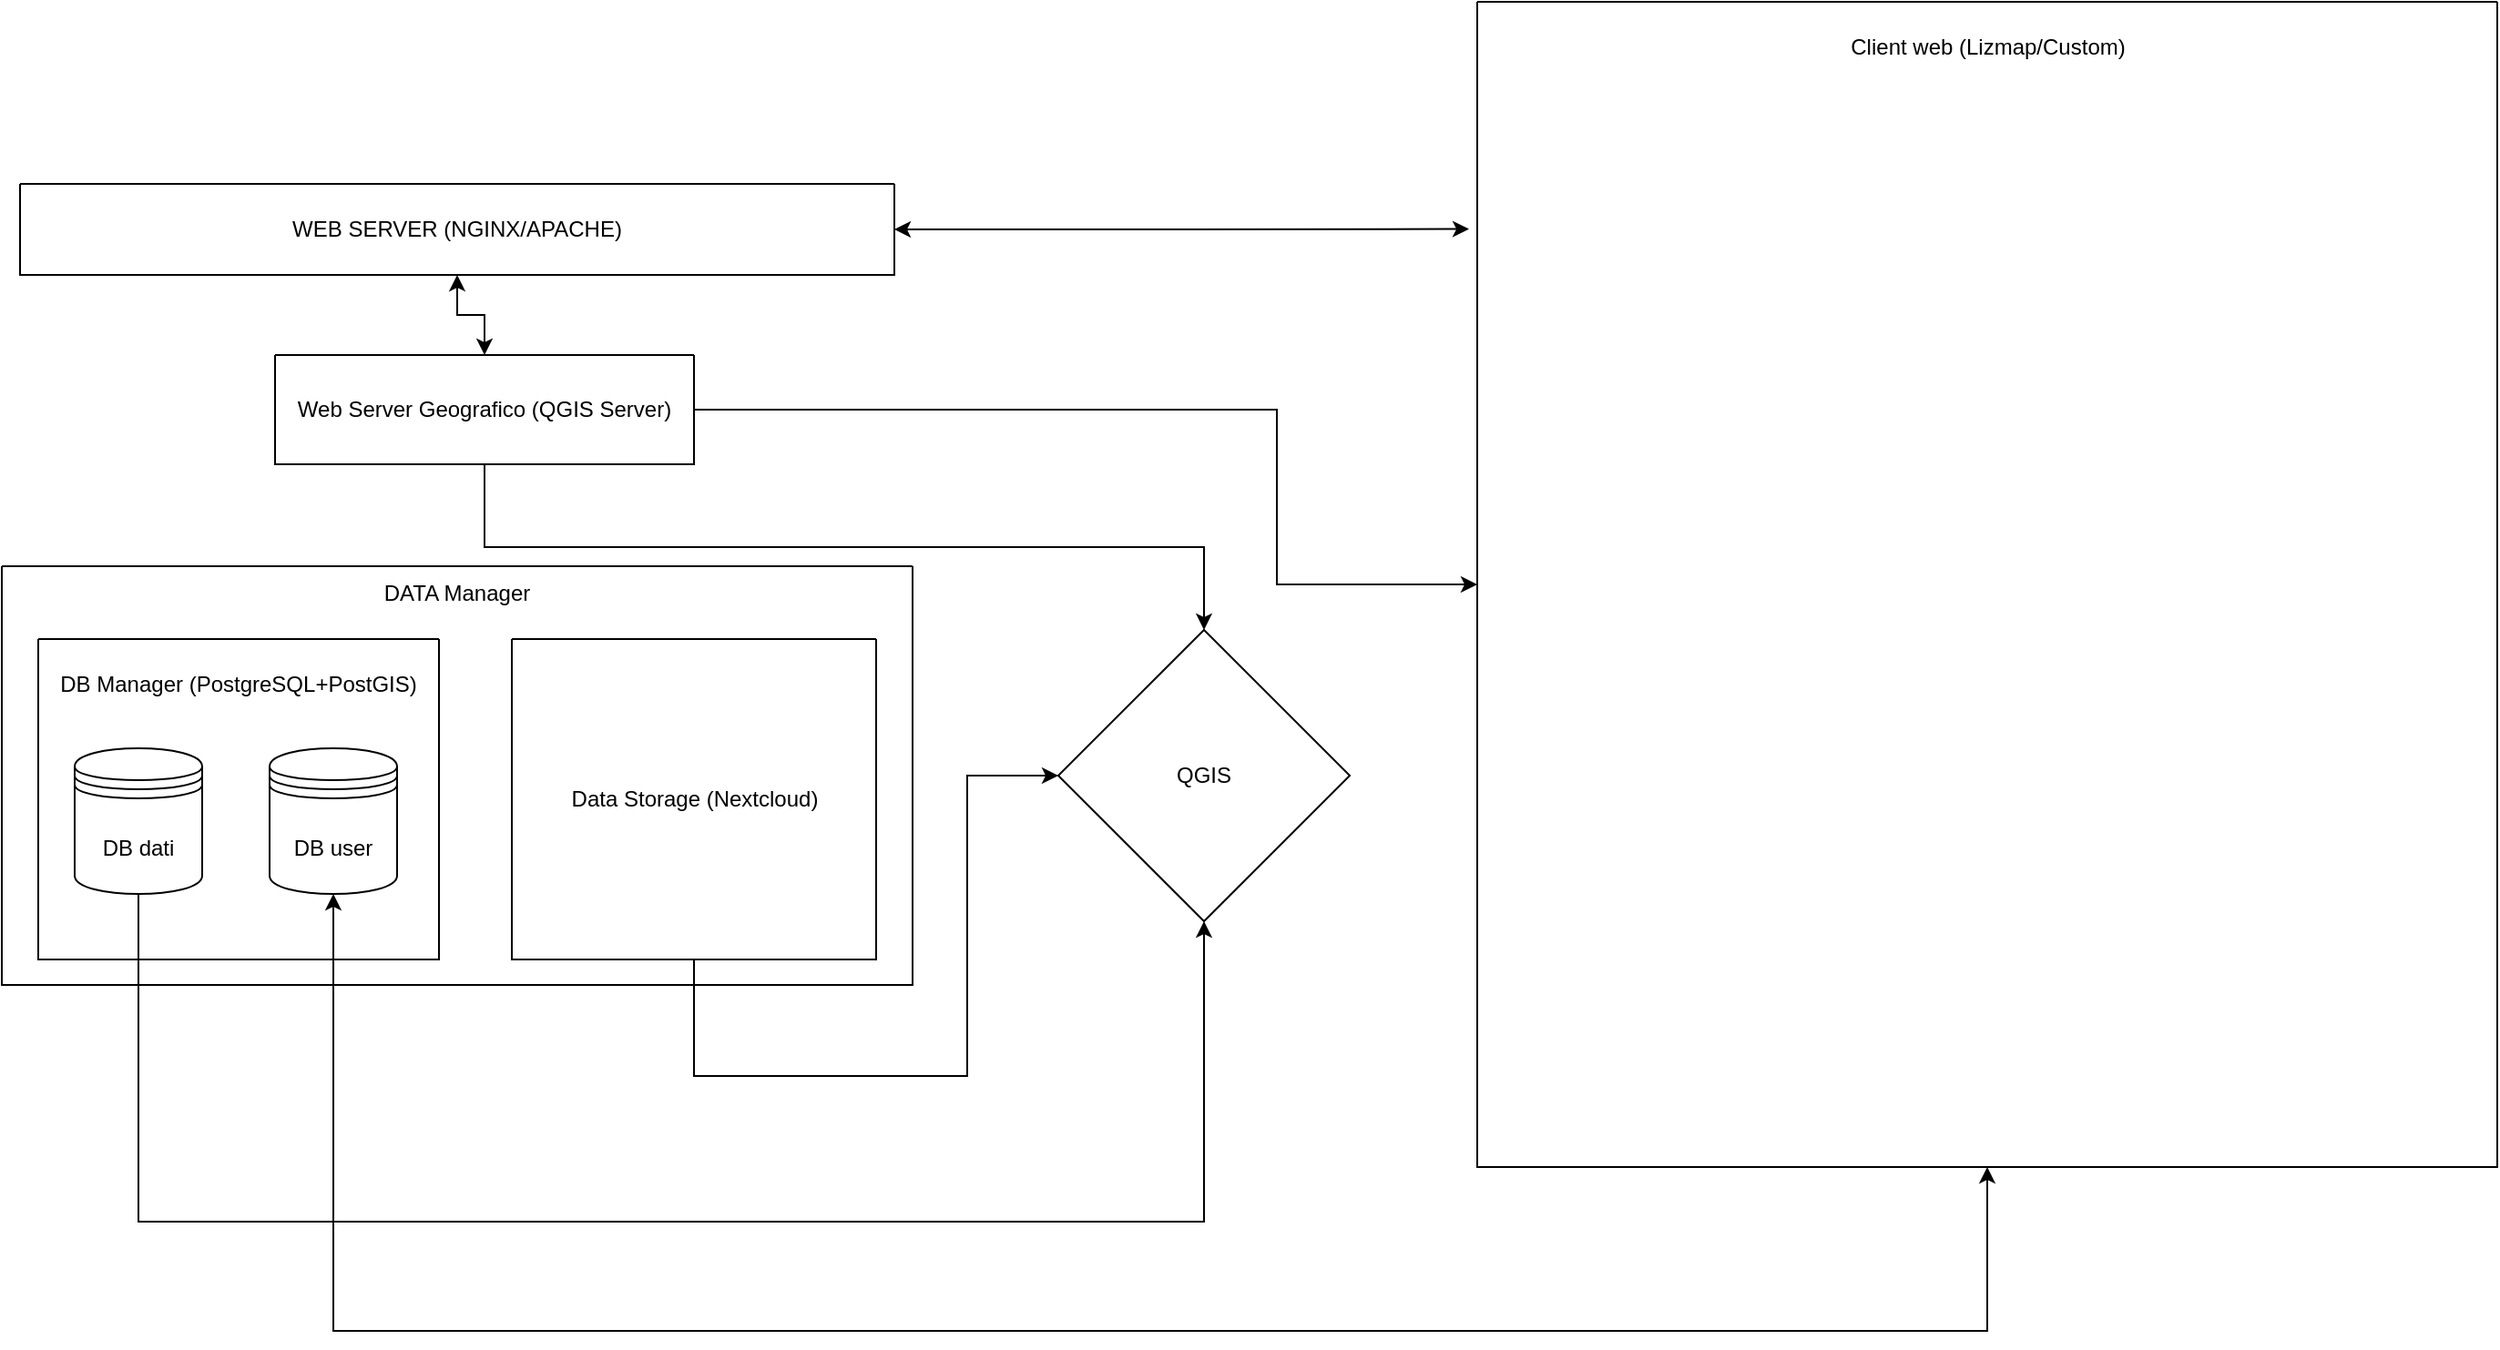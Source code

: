 <mxfile version="24.0.2" type="github">
  <diagram name="Pagina-1" id="CSM-GVQvYuZcYAw68Tlw">
    <mxGraphModel dx="1793" dy="933" grid="1" gridSize="10" guides="1" tooltips="1" connect="1" arrows="1" fold="1" page="1" pageScale="1" pageWidth="827" pageHeight="1569" math="0" shadow="0">
      <root>
        <mxCell id="0" />
        <mxCell id="1" parent="0" />
        <mxCell id="Nl0qf8vSL4iAj1lwMg25-31" style="edgeStyle=orthogonalEdgeStyle;rounded=0;orthogonalLoop=1;jettySize=auto;html=1;exitX=0.5;exitY=1;exitDx=0;exitDy=0;entryX=0.5;entryY=0;entryDx=0;entryDy=0;startArrow=classic;startFill=1;" edge="1" parent="1" source="Nl0qf8vSL4iAj1lwMg25-1" target="Nl0qf8vSL4iAj1lwMg25-10">
          <mxGeometry relative="1" as="geometry" />
        </mxCell>
        <mxCell id="Nl0qf8vSL4iAj1lwMg25-1" value="" style="swimlane;startSize=0;" vertex="1" parent="1">
          <mxGeometry x="80" y="140" width="480" height="50" as="geometry">
            <mxRectangle x="40" y="40" width="50" height="40" as="alternateBounds" />
          </mxGeometry>
        </mxCell>
        <mxCell id="Nl0qf8vSL4iAj1lwMg25-2" value="WEB SERVER (NGINX/APACHE)" style="text;html=1;align=center;verticalAlign=middle;whiteSpace=wrap;rounded=0;" vertex="1" parent="Nl0qf8vSL4iAj1lwMg25-1">
          <mxGeometry x="10" y="10" width="460" height="30" as="geometry" />
        </mxCell>
        <mxCell id="Nl0qf8vSL4iAj1lwMg25-26" style="edgeStyle=orthogonalEdgeStyle;rounded=0;orthogonalLoop=1;jettySize=auto;html=1;exitX=0.5;exitY=1;exitDx=0;exitDy=0;entryX=0.5;entryY=0;entryDx=0;entryDy=0;" edge="1" parent="1" source="Nl0qf8vSL4iAj1lwMg25-10" target="Nl0qf8vSL4iAj1lwMg25-23">
          <mxGeometry relative="1" as="geometry" />
        </mxCell>
        <mxCell id="Nl0qf8vSL4iAj1lwMg25-27" style="edgeStyle=orthogonalEdgeStyle;rounded=0;orthogonalLoop=1;jettySize=auto;html=1;exitX=1;exitY=0.5;exitDx=0;exitDy=0;entryX=0;entryY=0.5;entryDx=0;entryDy=0;" edge="1" parent="1" source="Nl0qf8vSL4iAj1lwMg25-10" target="Nl0qf8vSL4iAj1lwMg25-21">
          <mxGeometry relative="1" as="geometry">
            <Array as="points">
              <mxPoint x="770" y="264" />
              <mxPoint x="770" y="360" />
            </Array>
          </mxGeometry>
        </mxCell>
        <mxCell id="Nl0qf8vSL4iAj1lwMg25-10" value="" style="swimlane;startSize=0;" vertex="1" parent="1">
          <mxGeometry x="220" y="234" width="230" height="60" as="geometry" />
        </mxCell>
        <mxCell id="Nl0qf8vSL4iAj1lwMg25-11" value="Web Server Geografico (QGIS Server)" style="text;html=1;align=center;verticalAlign=middle;whiteSpace=wrap;rounded=0;" vertex="1" parent="Nl0qf8vSL4iAj1lwMg25-10">
          <mxGeometry x="5" y="15" width="220" height="30" as="geometry" />
        </mxCell>
        <mxCell id="Nl0qf8vSL4iAj1lwMg25-19" value="" style="swimlane;startSize=0;" vertex="1" parent="1">
          <mxGeometry x="70" y="350" width="500" height="230" as="geometry" />
        </mxCell>
        <mxCell id="Nl0qf8vSL4iAj1lwMg25-18" value="" style="swimlane;startSize=0;" vertex="1" parent="Nl0qf8vSL4iAj1lwMg25-19">
          <mxGeometry x="280" y="40" width="200" height="176" as="geometry" />
        </mxCell>
        <mxCell id="Nl0qf8vSL4iAj1lwMg25-14" value="Data Storage (Nextcloud)" style="text;html=1;align=center;verticalAlign=middle;resizable=0;points=[];autosize=1;strokeColor=none;fillColor=none;" vertex="1" parent="Nl0qf8vSL4iAj1lwMg25-18">
          <mxGeometry x="20" y="73" width="160" height="30" as="geometry" />
        </mxCell>
        <mxCell id="Nl0qf8vSL4iAj1lwMg25-6" value="" style="swimlane;startSize=0;" vertex="1" parent="Nl0qf8vSL4iAj1lwMg25-19">
          <mxGeometry x="20" y="40" width="220" height="176" as="geometry" />
        </mxCell>
        <mxCell id="Nl0qf8vSL4iAj1lwMg25-3" value="" style="shape=datastore;whiteSpace=wrap;html=1;" vertex="1" parent="Nl0qf8vSL4iAj1lwMg25-6">
          <mxGeometry x="20" y="60" width="70" height="80" as="geometry" />
        </mxCell>
        <mxCell id="Nl0qf8vSL4iAj1lwMg25-4" value="DB dati" style="text;html=1;align=center;verticalAlign=middle;whiteSpace=wrap;rounded=0;" vertex="1" parent="Nl0qf8vSL4iAj1lwMg25-6">
          <mxGeometry x="25" y="100" width="60" height="30" as="geometry" />
        </mxCell>
        <mxCell id="Nl0qf8vSL4iAj1lwMg25-7" value="" style="shape=datastore;whiteSpace=wrap;html=1;" vertex="1" parent="Nl0qf8vSL4iAj1lwMg25-6">
          <mxGeometry x="127" y="60" width="70" height="80" as="geometry" />
        </mxCell>
        <mxCell id="Nl0qf8vSL4iAj1lwMg25-8" value="DB user" style="text;html=1;align=center;verticalAlign=middle;whiteSpace=wrap;rounded=0;" vertex="1" parent="Nl0qf8vSL4iAj1lwMg25-6">
          <mxGeometry x="132" y="100" width="60" height="30" as="geometry" />
        </mxCell>
        <mxCell id="Nl0qf8vSL4iAj1lwMg25-9" value="DB Manager (PostgreSQL+PostGIS)" style="text;html=1;align=center;verticalAlign=middle;whiteSpace=wrap;rounded=0;" vertex="1" parent="Nl0qf8vSL4iAj1lwMg25-6">
          <mxGeometry x="10" y="10" width="200" height="30" as="geometry" />
        </mxCell>
        <mxCell id="Nl0qf8vSL4iAj1lwMg25-20" value="DATA Manager" style="text;html=1;align=center;verticalAlign=middle;whiteSpace=wrap;rounded=0;" vertex="1" parent="Nl0qf8vSL4iAj1lwMg25-19">
          <mxGeometry x="185" width="130" height="30" as="geometry" />
        </mxCell>
        <mxCell id="Nl0qf8vSL4iAj1lwMg25-21" value="" style="swimlane;startSize=0;" vertex="1" parent="1">
          <mxGeometry x="880" y="40" width="560" height="640" as="geometry" />
        </mxCell>
        <mxCell id="Nl0qf8vSL4iAj1lwMg25-22" value="Client web (Lizmap/Custom)" style="text;html=1;align=center;verticalAlign=middle;resizable=0;points=[];autosize=1;strokeColor=none;fillColor=none;" vertex="1" parent="Nl0qf8vSL4iAj1lwMg25-21">
          <mxGeometry x="195" y="10" width="170" height="30" as="geometry" />
        </mxCell>
        <mxCell id="Nl0qf8vSL4iAj1lwMg25-23" value="QGIS" style="rhombus;whiteSpace=wrap;html=1;" vertex="1" parent="1">
          <mxGeometry x="650" y="385" width="160" height="160" as="geometry" />
        </mxCell>
        <mxCell id="Nl0qf8vSL4iAj1lwMg25-24" style="edgeStyle=orthogonalEdgeStyle;rounded=0;orthogonalLoop=1;jettySize=auto;html=1;exitX=0.5;exitY=1;exitDx=0;exitDy=0;entryX=0.5;entryY=1;entryDx=0;entryDy=0;" edge="1" parent="1" source="Nl0qf8vSL4iAj1lwMg25-3" target="Nl0qf8vSL4iAj1lwMg25-23">
          <mxGeometry relative="1" as="geometry">
            <mxPoint x="710" y="740" as="targetPoint" />
            <Array as="points">
              <mxPoint x="145" y="710" />
              <mxPoint x="730" y="710" />
            </Array>
          </mxGeometry>
        </mxCell>
        <mxCell id="Nl0qf8vSL4iAj1lwMg25-28" style="edgeStyle=orthogonalEdgeStyle;rounded=0;orthogonalLoop=1;jettySize=auto;html=1;exitX=0.5;exitY=1;exitDx=0;exitDy=0;" edge="1" parent="1" source="Nl0qf8vSL4iAj1lwMg25-18" target="Nl0qf8vSL4iAj1lwMg25-23">
          <mxGeometry relative="1" as="geometry">
            <Array as="points">
              <mxPoint x="450" y="630" />
              <mxPoint x="600" y="630" />
              <mxPoint x="600" y="465" />
            </Array>
          </mxGeometry>
        </mxCell>
        <mxCell id="Nl0qf8vSL4iAj1lwMg25-29" style="edgeStyle=orthogonalEdgeStyle;rounded=0;orthogonalLoop=1;jettySize=auto;html=1;exitX=0.5;exitY=1;exitDx=0;exitDy=0;entryX=0.5;entryY=1;entryDx=0;entryDy=0;startArrow=classic;startFill=1;" edge="1" parent="1" source="Nl0qf8vSL4iAj1lwMg25-7" target="Nl0qf8vSL4iAj1lwMg25-21">
          <mxGeometry relative="1" as="geometry">
            <Array as="points">
              <mxPoint x="252" y="770" />
              <mxPoint x="1160" y="770" />
            </Array>
          </mxGeometry>
        </mxCell>
        <mxCell id="Nl0qf8vSL4iAj1lwMg25-30" style="edgeStyle=orthogonalEdgeStyle;rounded=0;orthogonalLoop=1;jettySize=auto;html=1;exitX=1;exitY=0.5;exitDx=0;exitDy=0;entryX=-0.008;entryY=0.195;entryDx=0;entryDy=0;entryPerimeter=0;startArrow=classic;startFill=1;" edge="1" parent="1" source="Nl0qf8vSL4iAj1lwMg25-1" target="Nl0qf8vSL4iAj1lwMg25-21">
          <mxGeometry relative="1" as="geometry" />
        </mxCell>
      </root>
    </mxGraphModel>
  </diagram>
</mxfile>
